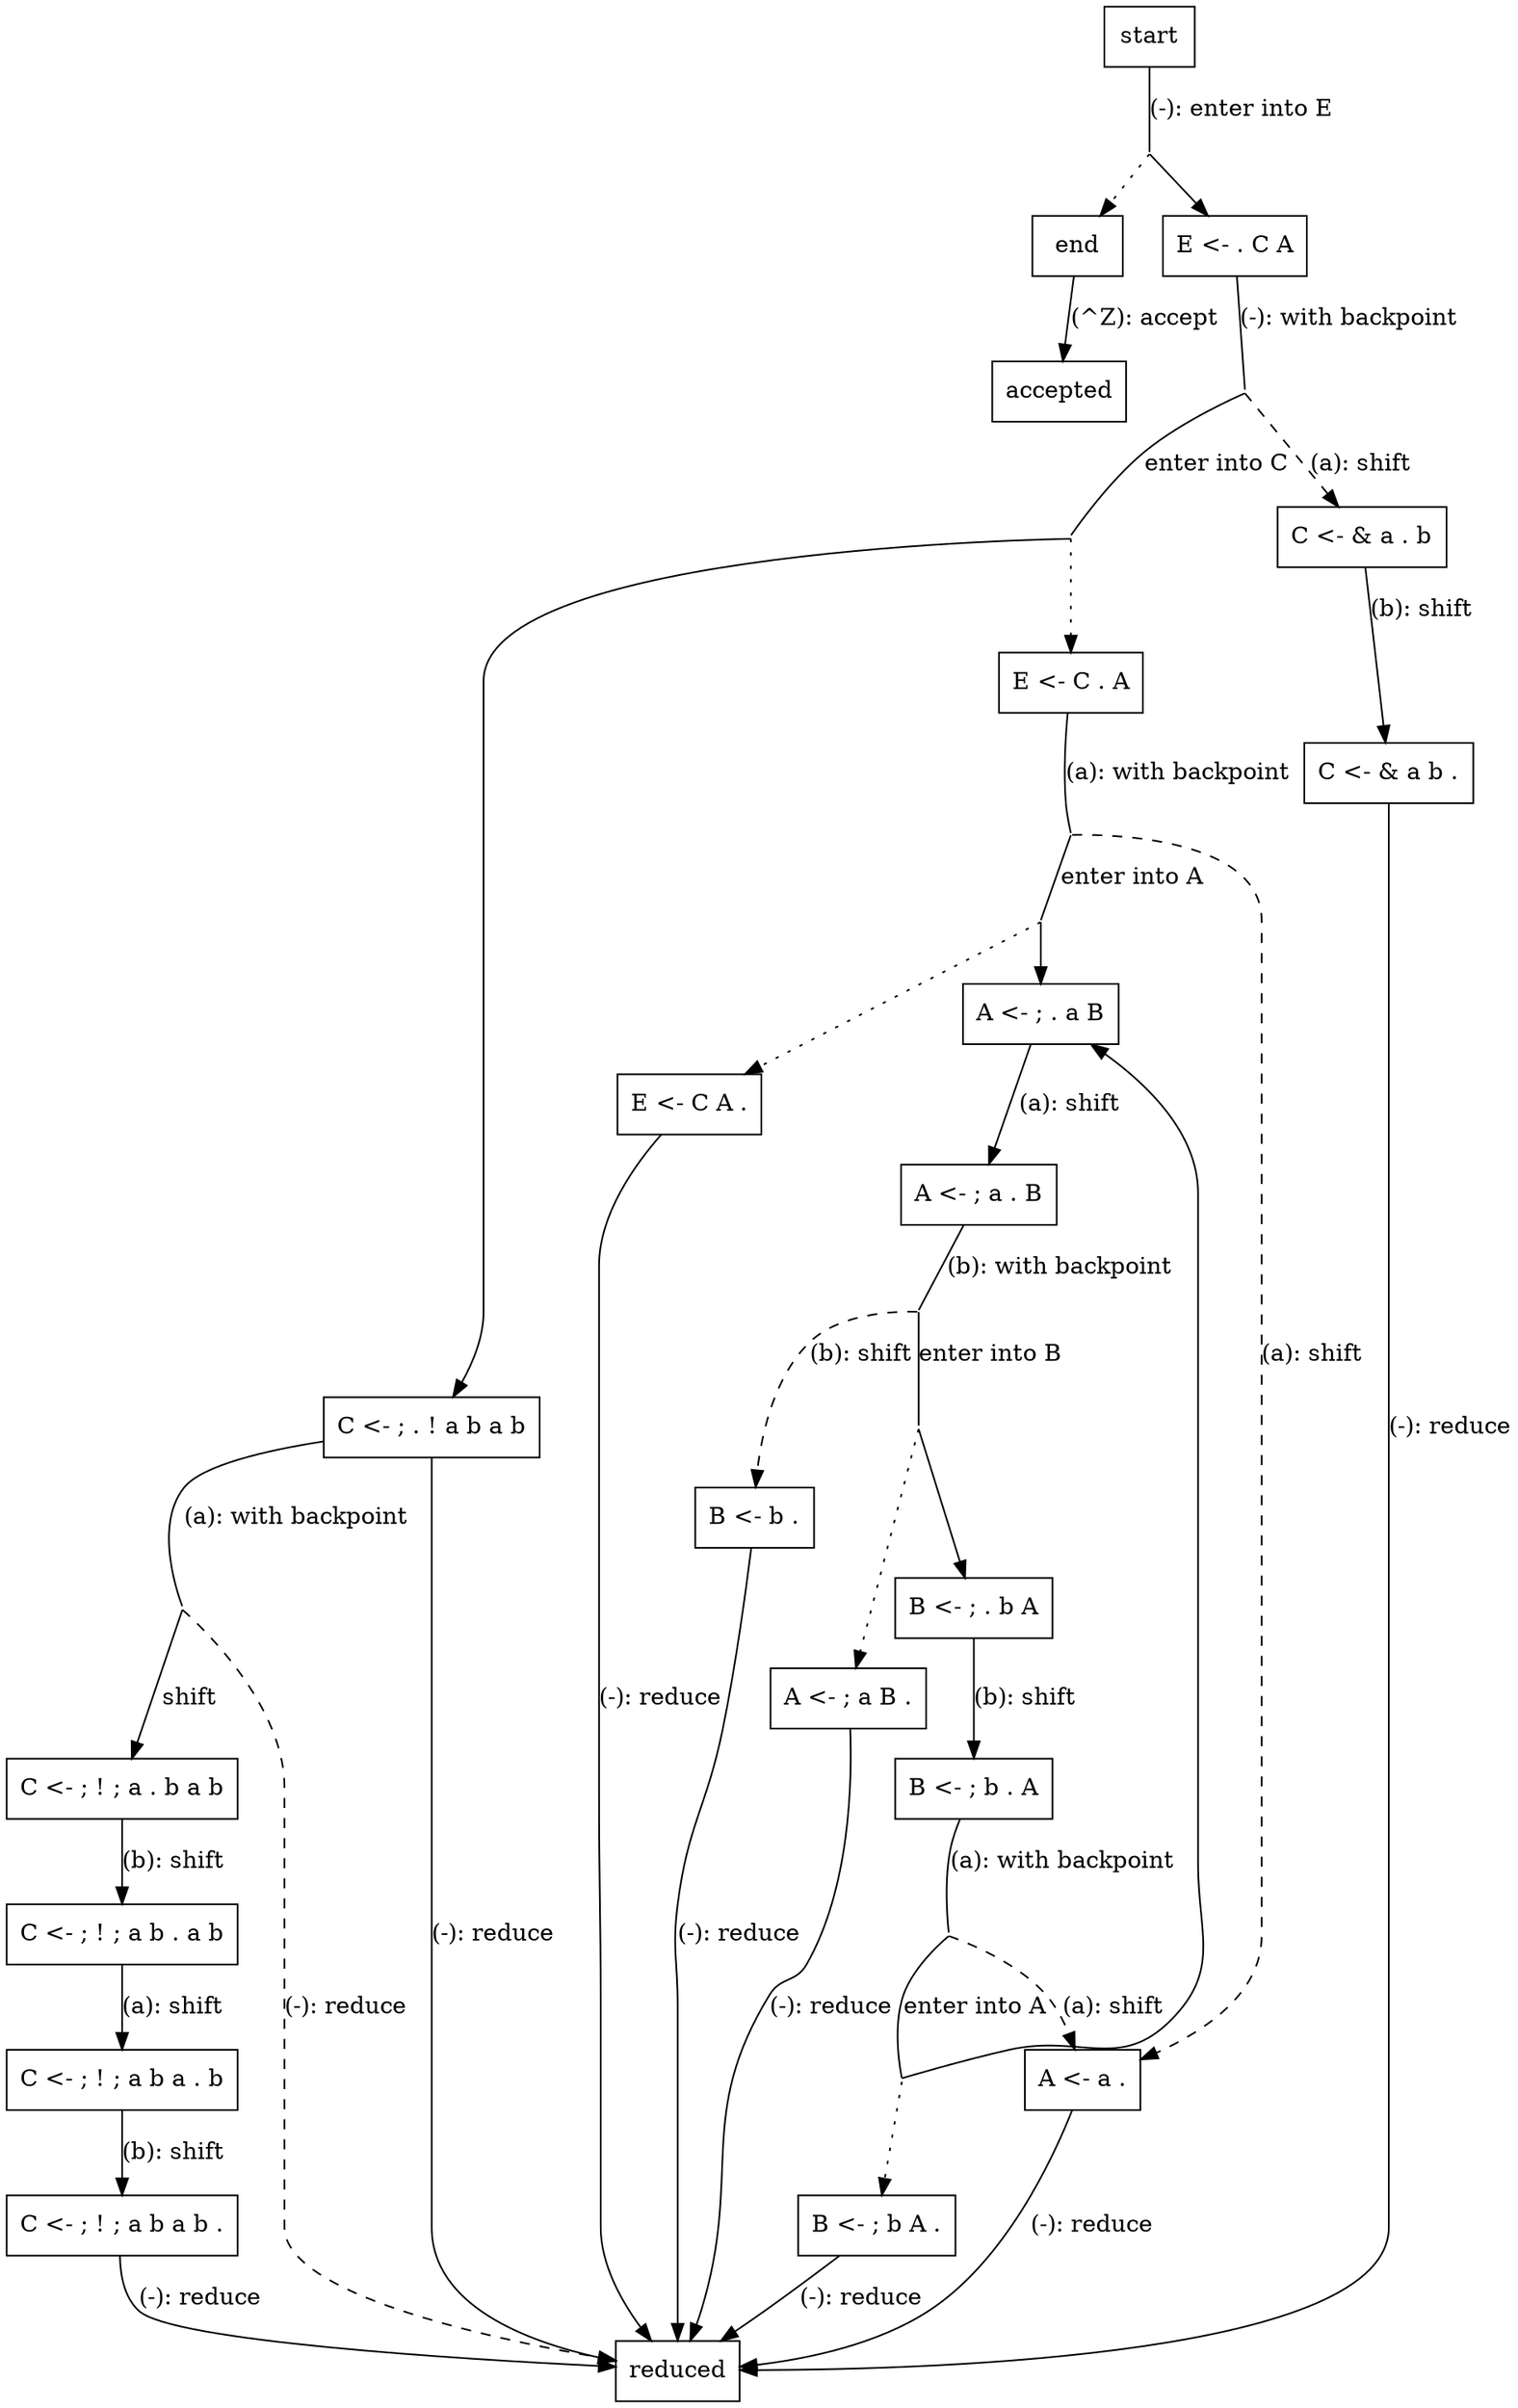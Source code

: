 digraph {
  graph [
    charset = "UTF-8";
  ];

  node [
    shape = box;
  ];

  start;
  end;
  accepted;
  reduced;

  start -> node1_enter_joint [
    label = "(-): enter into E",
    arrowhead = "none"
  ];

  end -> accepted [
    label = "(^Z): accept"
  ];

  node1_enter_joint [
    shape = "none",
    label = "",
    width = 0,
    height = 0
  ];

  node1_enter_joint -> node1;
  node1_enter_joint -> end [
    style = "dotted"
  ];

  node1 [
    label = "E <- . C A"
  ];

  node1 -> node2_joint [
    label = "(-): with backpoint",
    arrowhead = "none"
  ];

  node2_joint [
    shape = "none",
    label = "",
    width = 0,
    height = 0
  ];

  node2_joint -> node2_enter_joint [
    label = "enter into C",
    arrowhead = "none"
  ];

  node2_enter_joint [
    shape = "none",
    label = "",
    width = 0,
    height = 0
  ];

  node2_enter_joint -> node2;

  node2_enter_joint -> node12 [
    style = "dotted"
  ];

  node2_joint -> node10 [
    label = "(a): shift",
    style = "dashed"
  ];

  node2 [
    label = "C <- ; . ! a b a b"
  ];

  node2 -> node3_joint [
    label = "(a): with backpoint",
    arrowhead = "none"
  ];

  node2 -> reduced [
    label = "(-): reduce"
  ];

  node3_joint [
    shape = "none",
    label = "",
    width = 0,
    height = 0
  ];

  node3_joint -> node4 [
    label = "shift"
  ];

  node3_joint -> reduced [
    label = "(-): reduce",
    style = "dashed"
  ];

  node4 [
    label = "C <- ; ! ; a . b a b"
  ];

  node4 -> node5 [
    label = "(b): shift"
  ];

  node5 [
    label = "C <- ; ! ; a b . a b"
  ];

  node5 -> node6 [
    label = "(a): shift"
  ];

  node6 [
    label = "C <- ; ! ; a b a . b"
  ];

  node6 -> node7 [
    label = "(b): shift"
  ];

  node7 [
    label = "C <- ; ! ; a b a b ."
  ];

  node7 -> reduced [
    label = "(-): reduce"
  ];

  node10 [
    label = "C <- \& a . b"
  ];

  node10 -> node11 [
    label = "(b): shift"
  ];

  node11 [
    label = "C <- \& a b ."
  ];

  node11 -> reduced [
    label = "(-): reduce"
  ];

  node12 [
    label = "E <- C . A";
  ];

  node12 -> node13_joint [
    label = "(a): with backpoint",
    arrowhead = "none"
  ];

  node13_joint [
    shape = "none",
    label = "",
    width = 0,
    height = 0
  ];

  node13_joint -> node13_enter_joint [
    label = "enter into A",
    arrowhead = "none"
  ];

  node13_joint -> node18 [
    label = "(a): shift",
    style = "dashed"
  ];

  node13_enter_joint [
    shape = "none",
    label = "",
    width = 0,
    height = 0
  ];

  node13_enter_joint -> node13;

  node13_enter_joint -> node23 [
    style = "dotted"
  ];

  node13 [
    label = "A <- ; . a B"
  ];

  node13 -> node14 [
    label = "(a): shift"
  ];

  node14 [
    label = "A <- ; a . B"
  ];

  node14 -> node15_joint [
    label = "(b): with backpoint",
    arrowhead = "none"
  ];

  node15_joint [
    shape = "none",
    label = "",
    width = 0,
    height = 0
  ];

  node15_joint -> node15_enter_joint [
    label = "enter into B",
    arrowhead = "none"
  ];

  node15_joint -> node20 [
    label = "(b): shift",
    style = "dashed"
  ];

  node15_enter_joint [
    shape = "none",
    label = "",
    width = 0,
    height = 0
  ];

  node15_enter_joint -> node15;

  node15_enter_joint -> node21 [
    style = "dotted"
  ];

  node15 [
    label = "B <- ; . b A"
  ];

  node15 -> node16 [
    label = "(b): shift"
  ];

  node16 [
    label = "B <- ; b . A"
  ];

  node16 -> node16_13_joint [
    label = "(a): with backpoint",
    arrowhead = "none"
  ];

  node16_13_joint [
    shape = "none",
    label = "",
    width = 0,
    height = 0
  ];

  node16_13_joint -> node16_13_enter_joint [
    label = "enter into A",
    arrowhead = "none"
  ];

  node16_13_joint -> node18 [
    label = "(a): shift",
    style = "dashed"
  ];

  node16_13_enter_joint [
    shape = "none",
    label = "",
    width = 0,
    height = 0
  ];

  node16_13_enter_joint -> node13;

  node16_13_enter_joint -> node22 [
    style = "dotted"
  ];

  node18 [
    label = "A <- a ."
  ];

  node18 -> reduced [
    label = "(-): reduce"
  ];

  node20 [
    label = "B <- b ."
  ];

  node20 -> reduced [
    label = "(-): reduce"
  ];

  node21 [
    label = "A <- ; a B ."
  ];

  node21 -> reduced [
    label = "(-): reduce"
  ];

  node22 [
    label = "B <- ; b A ."
  ];

  node22 -> reduced [
    label = "(-): reduce"
  ];

  node23 [
    label = "E <- C A ."
  ];

  node23 -> reduced [
    label = "(-): reduce"
  ];
}
